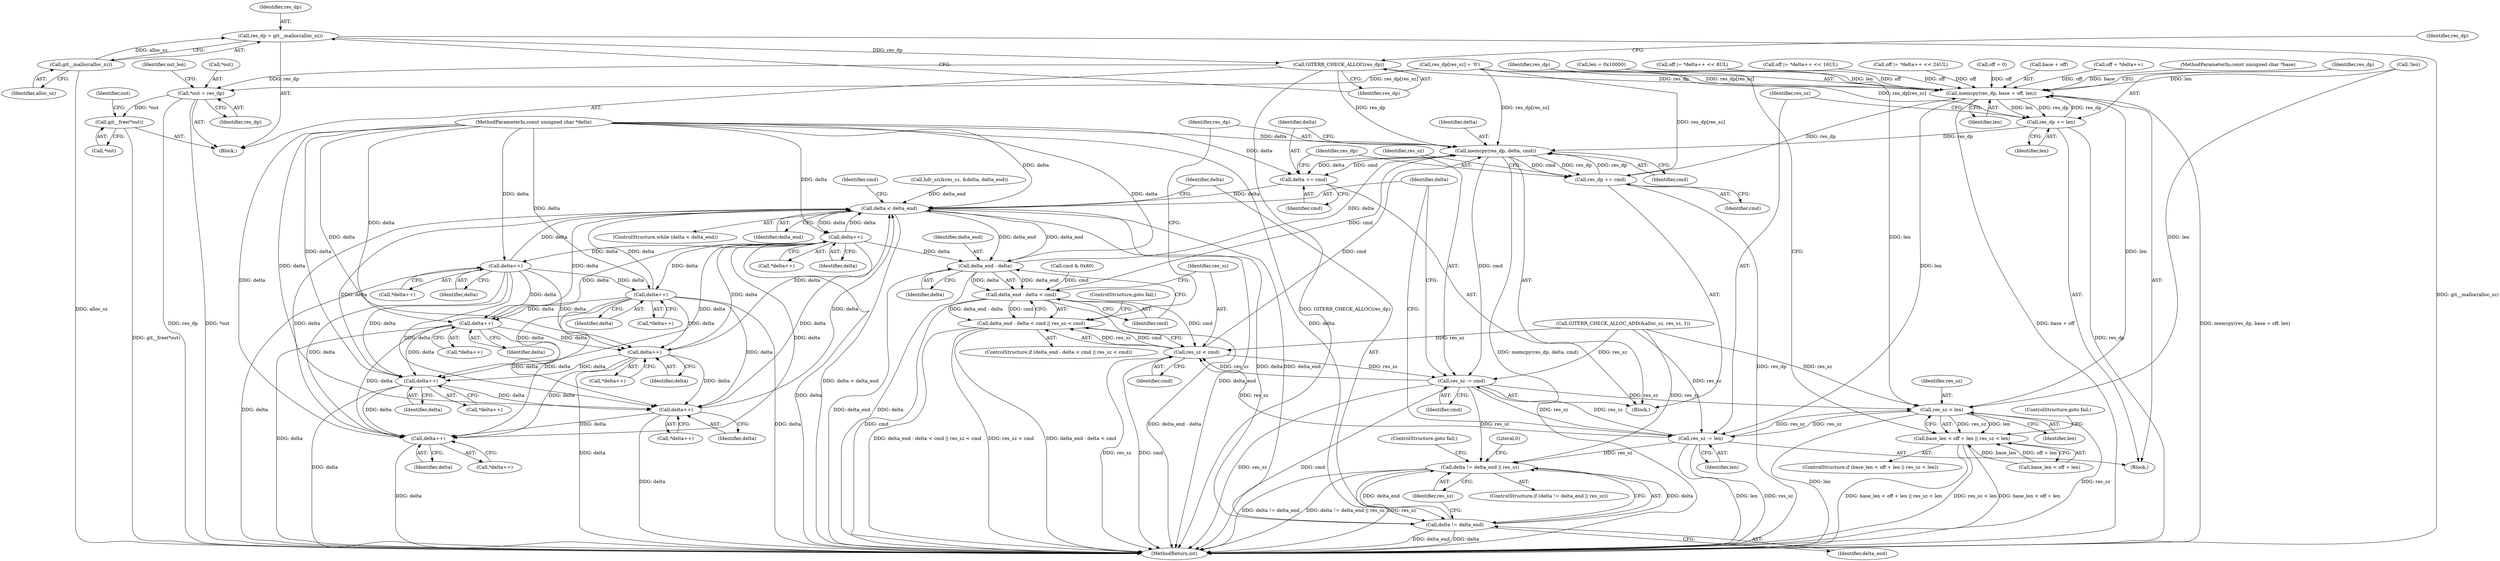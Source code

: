digraph "0_libgit2_3f461902dc1072acb8b7607ee65d0a0458ffac2a@API" {
"1000171" [label="(Call,res_dp = git__malloc(alloc_sz))"];
"1000173" [label="(Call,git__malloc(alloc_sz))"];
"1000175" [label="(Call,GITERR_CHECK_ALLOC(res_dp))"];
"1000182" [label="(Call,*out = res_dp)"];
"1000357" [label="(Call,git__free(*out))"];
"1000304" [label="(Call,memcpy(res_dp, base + off, len))"];
"1000310" [label="(Call,res_dp += len)"];
"1000331" [label="(Call,memcpy(res_dp, delta, cmd))"];
"1000335" [label="(Call,delta += cmd)"];
"1000191" [label="(Call,delta < delta_end)"];
"1000199" [label="(Call,delta++)"];
"1000221" [label="(Call,delta++)"];
"1000231" [label="(Call,delta++)"];
"1000242" [label="(Call,delta++)"];
"1000253" [label="(Call,delta++)"];
"1000263" [label="(Call,delta++)"];
"1000273" [label="(Call,delta++)"];
"1000284" [label="(Call,delta++)"];
"1000323" [label="(Call,delta_end - delta)"];
"1000322" [label="(Call,delta_end - delta < cmd)"];
"1000321" [label="(Call,delta_end - delta < cmd || res_sz < cmd)"];
"1000327" [label="(Call,res_sz < cmd)"];
"1000341" [label="(Call,res_sz -= cmd)"];
"1000300" [label="(Call,res_sz < len)"];
"1000294" [label="(Call,base_len < off + len || res_sz < len)"];
"1000313" [label="(Call,res_sz -= len)"];
"1000348" [label="(Call,delta != delta_end || res_sz)"];
"1000349" [label="(Call,delta != delta_end)"];
"1000338" [label="(Call,res_dp += cmd)"];
"1000175" [label="(Call,GITERR_CHECK_ALLOC(res_dp))"];
"1000350" [label="(Identifier,delta)"];
"1000295" [label="(Call,base_len < off + len)"];
"1000305" [label="(Identifier,res_dp)"];
"1000362" [label="(Identifier,out)"];
"1000191" [label="(Call,delta < delta_end)"];
"1000177" [label="(Call,res_dp[res_sz] = '\0')"];
"1000183" [label="(Call,*out)"];
"1000254" [label="(Identifier,delta)"];
"1000253" [label="(Call,delta++)"];
"1000190" [label="(ControlStructure,while (delta < delta_end))"];
"1000274" [label="(Identifier,delta)"];
"1000374" [label="(MethodReturn,int)"];
"1000312" [label="(Identifier,len)"];
"1000107" [label="(MethodParameterIn,const unsigned char *base)"];
"1000273" [label="(Call,delta++)"];
"1000197" [label="(Identifier,cmd)"];
"1000220" [label="(Call,*delta++)"];
"1000347" [label="(ControlStructure,if (delta != delta_end || res_sz))"];
"1000242" [label="(Call,delta++)"];
"1000357" [label="(Call,git__free(*out))"];
"1000336" [label="(Identifier,delta)"];
"1000288" [label="(Call,!len)"];
"1000294" [label="(Call,base_len < off + len || res_sz < len)"];
"1000343" [label="(Identifier,cmd)"];
"1000351" [label="(Identifier,delta_end)"];
"1000325" [label="(Identifier,delta)"];
"1000326" [label="(Identifier,cmd)"];
"1000331" [label="(Call,memcpy(res_dp, delta, cmd))"];
"1000333" [label="(Identifier,delta)"];
"1000334" [label="(Identifier,cmd)"];
"1000309" [label="(Identifier,len)"];
"1000300" [label="(Call,res_sz < len)"];
"1000111" [label="(Block,)"];
"1000323" [label="(Call,delta_end - delta)"];
"1000352" [label="(Identifier,res_sz)"];
"1000340" [label="(Identifier,cmd)"];
"1000284" [label="(Call,delta++)"];
"1000304" [label="(Call,memcpy(res_dp, base + off, len))"];
"1000198" [label="(Call,*delta++)"];
"1000337" [label="(Identifier,cmd)"];
"1000332" [label="(Identifier,res_dp)"];
"1000232" [label="(Identifier,delta)"];
"1000283" [label="(Call,*delta++)"];
"1000324" [label="(Identifier,delta_end)"];
"1000314" [label="(Identifier,res_sz)"];
"1000227" [label="(Call,off |= *delta++ << 8UL)"];
"1000172" [label="(Identifier,res_dp)"];
"1000109" [label="(MethodParameterIn,const unsigned char *delta)"];
"1000230" [label="(Call,*delta++)"];
"1000263" [label="(Call,delta++)"];
"1000303" [label="(ControlStructure,goto fail;)"];
"1000231" [label="(Call,delta++)"];
"1000342" [label="(Identifier,res_sz)"];
"1000166" [label="(Call,GITERR_CHECK_ALLOC_ADD(&alloc_sz, res_sz, 1))"];
"1000285" [label="(Identifier,delta)"];
"1000313" [label="(Call,res_sz -= len)"];
"1000185" [label="(Identifier,res_dp)"];
"1000349" [label="(Call,delta != delta_end)"];
"1000335" [label="(Call,delta += cmd)"];
"1000182" [label="(Call,*out = res_dp)"];
"1000173" [label="(Call,git__malloc(alloc_sz))"];
"1000328" [label="(Identifier,res_sz)"];
"1000301" [label="(Identifier,res_sz)"];
"1000192" [label="(Identifier,delta)"];
"1000339" [label="(Identifier,res_dp)"];
"1000238" [label="(Call,off |= *delta++ << 16UL)"];
"1000272" [label="(Call,*delta++)"];
"1000199" [label="(Call,delta++)"];
"1000330" [label="(ControlStructure,goto fail;)"];
"1000293" [label="(ControlStructure,if (base_len < off + len || res_sz < len))"];
"1000327" [label="(Call,res_sz < cmd)"];
"1000202" [label="(Call,cmd & 0x80)"];
"1000338" [label="(Call,res_dp += cmd)"];
"1000341" [label="(Call,res_sz -= cmd)"];
"1000322" [label="(Call,delta_end - delta < cmd)"];
"1000321" [label="(Call,delta_end - delta < cmd || res_sz < cmd)"];
"1000249" [label="(Call,off |= *delta++ << 24UL)"];
"1000222" [label="(Identifier,delta)"];
"1000205" [label="(Block,)"];
"1000176" [label="(Identifier,res_dp)"];
"1000353" [label="(ControlStructure,goto fail;)"];
"1000315" [label="(Identifier,len)"];
"1000241" [label="(Call,*delta++)"];
"1000221" [label="(Call,delta++)"];
"1000319" [label="(Block,)"];
"1000174" [label="(Identifier,alloc_sz)"];
"1000355" [label="(Literal,0)"];
"1000311" [label="(Identifier,res_dp)"];
"1000243" [label="(Identifier,delta)"];
"1000171" [label="(Call,res_dp = git__malloc(alloc_sz))"];
"1000193" [label="(Identifier,delta_end)"];
"1000310" [label="(Call,res_dp += len)"];
"1000200" [label="(Identifier,delta)"];
"1000207" [label="(Call,off = 0)"];
"1000179" [label="(Identifier,res_dp)"];
"1000262" [label="(Call,*delta++)"];
"1000302" [label="(Identifier,len)"];
"1000152" [label="(Call,hdr_sz(&res_sz, &delta, delta_end))"];
"1000264" [label="(Identifier,delta)"];
"1000348" [label="(Call,delta != delta_end || res_sz)"];
"1000306" [label="(Call,base + off)"];
"1000290" [label="(Call,len = 0x10000)"];
"1000188" [label="(Identifier,out_len)"];
"1000329" [label="(Identifier,cmd)"];
"1000320" [label="(ControlStructure,if (delta_end - delta < cmd || res_sz < cmd))"];
"1000358" [label="(Call,*out)"];
"1000218" [label="(Call,off = *delta++)"];
"1000252" [label="(Call,*delta++)"];
"1000171" -> "1000111"  [label="AST: "];
"1000171" -> "1000173"  [label="CFG: "];
"1000172" -> "1000171"  [label="AST: "];
"1000173" -> "1000171"  [label="AST: "];
"1000176" -> "1000171"  [label="CFG: "];
"1000171" -> "1000374"  [label="DDG: git__malloc(alloc_sz)"];
"1000173" -> "1000171"  [label="DDG: alloc_sz"];
"1000171" -> "1000175"  [label="DDG: res_dp"];
"1000173" -> "1000174"  [label="CFG: "];
"1000174" -> "1000173"  [label="AST: "];
"1000173" -> "1000374"  [label="DDG: alloc_sz"];
"1000175" -> "1000111"  [label="AST: "];
"1000175" -> "1000176"  [label="CFG: "];
"1000176" -> "1000175"  [label="AST: "];
"1000179" -> "1000175"  [label="CFG: "];
"1000175" -> "1000374"  [label="DDG: GITERR_CHECK_ALLOC(res_dp)"];
"1000175" -> "1000182"  [label="DDG: res_dp"];
"1000175" -> "1000304"  [label="DDG: res_dp"];
"1000175" -> "1000331"  [label="DDG: res_dp"];
"1000182" -> "1000111"  [label="AST: "];
"1000182" -> "1000185"  [label="CFG: "];
"1000183" -> "1000182"  [label="AST: "];
"1000185" -> "1000182"  [label="AST: "];
"1000188" -> "1000182"  [label="CFG: "];
"1000182" -> "1000374"  [label="DDG: res_dp"];
"1000182" -> "1000374"  [label="DDG: *out"];
"1000177" -> "1000182"  [label="DDG: res_dp[res_sz]"];
"1000182" -> "1000357"  [label="DDG: *out"];
"1000357" -> "1000111"  [label="AST: "];
"1000357" -> "1000358"  [label="CFG: "];
"1000358" -> "1000357"  [label="AST: "];
"1000362" -> "1000357"  [label="CFG: "];
"1000357" -> "1000374"  [label="DDG: git__free(*out)"];
"1000304" -> "1000205"  [label="AST: "];
"1000304" -> "1000309"  [label="CFG: "];
"1000305" -> "1000304"  [label="AST: "];
"1000306" -> "1000304"  [label="AST: "];
"1000309" -> "1000304"  [label="AST: "];
"1000311" -> "1000304"  [label="CFG: "];
"1000304" -> "1000374"  [label="DDG: memcpy(res_dp, base + off, len)"];
"1000304" -> "1000374"  [label="DDG: base + off"];
"1000177" -> "1000304"  [label="DDG: res_dp[res_sz]"];
"1000338" -> "1000304"  [label="DDG: res_dp"];
"1000310" -> "1000304"  [label="DDG: res_dp"];
"1000107" -> "1000304"  [label="DDG: base"];
"1000238" -> "1000304"  [label="DDG: off"];
"1000218" -> "1000304"  [label="DDG: off"];
"1000227" -> "1000304"  [label="DDG: off"];
"1000207" -> "1000304"  [label="DDG: off"];
"1000249" -> "1000304"  [label="DDG: off"];
"1000300" -> "1000304"  [label="DDG: len"];
"1000290" -> "1000304"  [label="DDG: len"];
"1000288" -> "1000304"  [label="DDG: len"];
"1000304" -> "1000310"  [label="DDG: len"];
"1000304" -> "1000310"  [label="DDG: res_dp"];
"1000304" -> "1000313"  [label="DDG: len"];
"1000310" -> "1000205"  [label="AST: "];
"1000310" -> "1000312"  [label="CFG: "];
"1000311" -> "1000310"  [label="AST: "];
"1000312" -> "1000310"  [label="AST: "];
"1000314" -> "1000310"  [label="CFG: "];
"1000310" -> "1000374"  [label="DDG: res_dp"];
"1000177" -> "1000310"  [label="DDG: res_dp[res_sz]"];
"1000310" -> "1000331"  [label="DDG: res_dp"];
"1000331" -> "1000319"  [label="AST: "];
"1000331" -> "1000334"  [label="CFG: "];
"1000332" -> "1000331"  [label="AST: "];
"1000333" -> "1000331"  [label="AST: "];
"1000334" -> "1000331"  [label="AST: "];
"1000336" -> "1000331"  [label="CFG: "];
"1000331" -> "1000374"  [label="DDG: memcpy(res_dp, delta, cmd)"];
"1000177" -> "1000331"  [label="DDG: res_dp[res_sz]"];
"1000338" -> "1000331"  [label="DDG: res_dp"];
"1000323" -> "1000331"  [label="DDG: delta"];
"1000109" -> "1000331"  [label="DDG: delta"];
"1000322" -> "1000331"  [label="DDG: cmd"];
"1000327" -> "1000331"  [label="DDG: cmd"];
"1000331" -> "1000335"  [label="DDG: cmd"];
"1000331" -> "1000335"  [label="DDG: delta"];
"1000331" -> "1000338"  [label="DDG: cmd"];
"1000331" -> "1000338"  [label="DDG: res_dp"];
"1000331" -> "1000341"  [label="DDG: cmd"];
"1000335" -> "1000319"  [label="AST: "];
"1000335" -> "1000337"  [label="CFG: "];
"1000336" -> "1000335"  [label="AST: "];
"1000337" -> "1000335"  [label="AST: "];
"1000339" -> "1000335"  [label="CFG: "];
"1000335" -> "1000191"  [label="DDG: delta"];
"1000109" -> "1000335"  [label="DDG: delta"];
"1000191" -> "1000190"  [label="AST: "];
"1000191" -> "1000193"  [label="CFG: "];
"1000192" -> "1000191"  [label="AST: "];
"1000193" -> "1000191"  [label="AST: "];
"1000197" -> "1000191"  [label="CFG: "];
"1000350" -> "1000191"  [label="CFG: "];
"1000191" -> "1000374"  [label="DDG: delta < delta_end"];
"1000191" -> "1000374"  [label="DDG: delta_end"];
"1000284" -> "1000191"  [label="DDG: delta"];
"1000199" -> "1000191"  [label="DDG: delta"];
"1000253" -> "1000191"  [label="DDG: delta"];
"1000221" -> "1000191"  [label="DDG: delta"];
"1000231" -> "1000191"  [label="DDG: delta"];
"1000263" -> "1000191"  [label="DDG: delta"];
"1000273" -> "1000191"  [label="DDG: delta"];
"1000242" -> "1000191"  [label="DDG: delta"];
"1000109" -> "1000191"  [label="DDG: delta"];
"1000152" -> "1000191"  [label="DDG: delta_end"];
"1000323" -> "1000191"  [label="DDG: delta_end"];
"1000191" -> "1000199"  [label="DDG: delta"];
"1000191" -> "1000323"  [label="DDG: delta_end"];
"1000191" -> "1000349"  [label="DDG: delta"];
"1000191" -> "1000349"  [label="DDG: delta_end"];
"1000199" -> "1000198"  [label="AST: "];
"1000199" -> "1000200"  [label="CFG: "];
"1000200" -> "1000199"  [label="AST: "];
"1000198" -> "1000199"  [label="CFG: "];
"1000199" -> "1000374"  [label="DDG: delta"];
"1000109" -> "1000199"  [label="DDG: delta"];
"1000199" -> "1000221"  [label="DDG: delta"];
"1000199" -> "1000231"  [label="DDG: delta"];
"1000199" -> "1000242"  [label="DDG: delta"];
"1000199" -> "1000253"  [label="DDG: delta"];
"1000199" -> "1000263"  [label="DDG: delta"];
"1000199" -> "1000273"  [label="DDG: delta"];
"1000199" -> "1000284"  [label="DDG: delta"];
"1000199" -> "1000323"  [label="DDG: delta"];
"1000221" -> "1000220"  [label="AST: "];
"1000221" -> "1000222"  [label="CFG: "];
"1000222" -> "1000221"  [label="AST: "];
"1000220" -> "1000221"  [label="CFG: "];
"1000221" -> "1000374"  [label="DDG: delta"];
"1000109" -> "1000221"  [label="DDG: delta"];
"1000221" -> "1000231"  [label="DDG: delta"];
"1000221" -> "1000242"  [label="DDG: delta"];
"1000221" -> "1000253"  [label="DDG: delta"];
"1000221" -> "1000263"  [label="DDG: delta"];
"1000221" -> "1000273"  [label="DDG: delta"];
"1000221" -> "1000284"  [label="DDG: delta"];
"1000231" -> "1000230"  [label="AST: "];
"1000231" -> "1000232"  [label="CFG: "];
"1000232" -> "1000231"  [label="AST: "];
"1000230" -> "1000231"  [label="CFG: "];
"1000231" -> "1000374"  [label="DDG: delta"];
"1000109" -> "1000231"  [label="DDG: delta"];
"1000231" -> "1000242"  [label="DDG: delta"];
"1000231" -> "1000253"  [label="DDG: delta"];
"1000231" -> "1000263"  [label="DDG: delta"];
"1000231" -> "1000273"  [label="DDG: delta"];
"1000231" -> "1000284"  [label="DDG: delta"];
"1000242" -> "1000241"  [label="AST: "];
"1000242" -> "1000243"  [label="CFG: "];
"1000243" -> "1000242"  [label="AST: "];
"1000241" -> "1000242"  [label="CFG: "];
"1000242" -> "1000374"  [label="DDG: delta"];
"1000109" -> "1000242"  [label="DDG: delta"];
"1000242" -> "1000253"  [label="DDG: delta"];
"1000242" -> "1000263"  [label="DDG: delta"];
"1000242" -> "1000273"  [label="DDG: delta"];
"1000242" -> "1000284"  [label="DDG: delta"];
"1000253" -> "1000252"  [label="AST: "];
"1000253" -> "1000254"  [label="CFG: "];
"1000254" -> "1000253"  [label="AST: "];
"1000252" -> "1000253"  [label="CFG: "];
"1000253" -> "1000374"  [label="DDG: delta"];
"1000109" -> "1000253"  [label="DDG: delta"];
"1000253" -> "1000263"  [label="DDG: delta"];
"1000253" -> "1000273"  [label="DDG: delta"];
"1000253" -> "1000284"  [label="DDG: delta"];
"1000263" -> "1000262"  [label="AST: "];
"1000263" -> "1000264"  [label="CFG: "];
"1000264" -> "1000263"  [label="AST: "];
"1000262" -> "1000263"  [label="CFG: "];
"1000263" -> "1000374"  [label="DDG: delta"];
"1000109" -> "1000263"  [label="DDG: delta"];
"1000263" -> "1000273"  [label="DDG: delta"];
"1000263" -> "1000284"  [label="DDG: delta"];
"1000273" -> "1000272"  [label="AST: "];
"1000273" -> "1000274"  [label="CFG: "];
"1000274" -> "1000273"  [label="AST: "];
"1000272" -> "1000273"  [label="CFG: "];
"1000273" -> "1000374"  [label="DDG: delta"];
"1000109" -> "1000273"  [label="DDG: delta"];
"1000273" -> "1000284"  [label="DDG: delta"];
"1000284" -> "1000283"  [label="AST: "];
"1000284" -> "1000285"  [label="CFG: "];
"1000285" -> "1000284"  [label="AST: "];
"1000283" -> "1000284"  [label="CFG: "];
"1000284" -> "1000374"  [label="DDG: delta"];
"1000109" -> "1000284"  [label="DDG: delta"];
"1000323" -> "1000322"  [label="AST: "];
"1000323" -> "1000325"  [label="CFG: "];
"1000324" -> "1000323"  [label="AST: "];
"1000325" -> "1000323"  [label="AST: "];
"1000326" -> "1000323"  [label="CFG: "];
"1000323" -> "1000374"  [label="DDG: delta_end"];
"1000323" -> "1000374"  [label="DDG: delta"];
"1000323" -> "1000322"  [label="DDG: delta_end"];
"1000323" -> "1000322"  [label="DDG: delta"];
"1000109" -> "1000323"  [label="DDG: delta"];
"1000322" -> "1000321"  [label="AST: "];
"1000322" -> "1000326"  [label="CFG: "];
"1000326" -> "1000322"  [label="AST: "];
"1000328" -> "1000322"  [label="CFG: "];
"1000321" -> "1000322"  [label="CFG: "];
"1000322" -> "1000374"  [label="DDG: cmd"];
"1000322" -> "1000374"  [label="DDG: delta_end - delta"];
"1000322" -> "1000321"  [label="DDG: delta_end - delta"];
"1000322" -> "1000321"  [label="DDG: cmd"];
"1000202" -> "1000322"  [label="DDG: cmd"];
"1000322" -> "1000327"  [label="DDG: cmd"];
"1000321" -> "1000320"  [label="AST: "];
"1000321" -> "1000327"  [label="CFG: "];
"1000327" -> "1000321"  [label="AST: "];
"1000330" -> "1000321"  [label="CFG: "];
"1000332" -> "1000321"  [label="CFG: "];
"1000321" -> "1000374"  [label="DDG: delta_end - delta < cmd"];
"1000321" -> "1000374"  [label="DDG: delta_end - delta < cmd || res_sz < cmd"];
"1000321" -> "1000374"  [label="DDG: res_sz < cmd"];
"1000327" -> "1000321"  [label="DDG: res_sz"];
"1000327" -> "1000321"  [label="DDG: cmd"];
"1000327" -> "1000329"  [label="CFG: "];
"1000328" -> "1000327"  [label="AST: "];
"1000329" -> "1000327"  [label="AST: "];
"1000327" -> "1000374"  [label="DDG: res_sz"];
"1000327" -> "1000374"  [label="DDG: cmd"];
"1000341" -> "1000327"  [label="DDG: res_sz"];
"1000313" -> "1000327"  [label="DDG: res_sz"];
"1000166" -> "1000327"  [label="DDG: res_sz"];
"1000327" -> "1000341"  [label="DDG: res_sz"];
"1000341" -> "1000319"  [label="AST: "];
"1000341" -> "1000343"  [label="CFG: "];
"1000342" -> "1000341"  [label="AST: "];
"1000343" -> "1000341"  [label="AST: "];
"1000192" -> "1000341"  [label="CFG: "];
"1000341" -> "1000374"  [label="DDG: cmd"];
"1000341" -> "1000374"  [label="DDG: res_sz"];
"1000341" -> "1000300"  [label="DDG: res_sz"];
"1000341" -> "1000313"  [label="DDG: res_sz"];
"1000313" -> "1000341"  [label="DDG: res_sz"];
"1000166" -> "1000341"  [label="DDG: res_sz"];
"1000341" -> "1000348"  [label="DDG: res_sz"];
"1000300" -> "1000294"  [label="AST: "];
"1000300" -> "1000302"  [label="CFG: "];
"1000301" -> "1000300"  [label="AST: "];
"1000302" -> "1000300"  [label="AST: "];
"1000294" -> "1000300"  [label="CFG: "];
"1000300" -> "1000374"  [label="DDG: res_sz"];
"1000300" -> "1000374"  [label="DDG: len"];
"1000300" -> "1000294"  [label="DDG: res_sz"];
"1000300" -> "1000294"  [label="DDG: len"];
"1000313" -> "1000300"  [label="DDG: res_sz"];
"1000166" -> "1000300"  [label="DDG: res_sz"];
"1000290" -> "1000300"  [label="DDG: len"];
"1000288" -> "1000300"  [label="DDG: len"];
"1000300" -> "1000313"  [label="DDG: res_sz"];
"1000294" -> "1000293"  [label="AST: "];
"1000294" -> "1000295"  [label="CFG: "];
"1000295" -> "1000294"  [label="AST: "];
"1000303" -> "1000294"  [label="CFG: "];
"1000305" -> "1000294"  [label="CFG: "];
"1000294" -> "1000374"  [label="DDG: base_len < off + len || res_sz < len"];
"1000294" -> "1000374"  [label="DDG: res_sz < len"];
"1000294" -> "1000374"  [label="DDG: base_len < off + len"];
"1000295" -> "1000294"  [label="DDG: base_len"];
"1000295" -> "1000294"  [label="DDG: off + len"];
"1000313" -> "1000205"  [label="AST: "];
"1000313" -> "1000315"  [label="CFG: "];
"1000314" -> "1000313"  [label="AST: "];
"1000315" -> "1000313"  [label="AST: "];
"1000192" -> "1000313"  [label="CFG: "];
"1000313" -> "1000374"  [label="DDG: len"];
"1000313" -> "1000374"  [label="DDG: res_sz"];
"1000166" -> "1000313"  [label="DDG: res_sz"];
"1000313" -> "1000348"  [label="DDG: res_sz"];
"1000348" -> "1000347"  [label="AST: "];
"1000348" -> "1000349"  [label="CFG: "];
"1000348" -> "1000352"  [label="CFG: "];
"1000349" -> "1000348"  [label="AST: "];
"1000352" -> "1000348"  [label="AST: "];
"1000353" -> "1000348"  [label="CFG: "];
"1000355" -> "1000348"  [label="CFG: "];
"1000348" -> "1000374"  [label="DDG: delta != delta_end"];
"1000348" -> "1000374"  [label="DDG: delta != delta_end || res_sz"];
"1000348" -> "1000374"  [label="DDG: res_sz"];
"1000349" -> "1000348"  [label="DDG: delta"];
"1000349" -> "1000348"  [label="DDG: delta_end"];
"1000166" -> "1000348"  [label="DDG: res_sz"];
"1000349" -> "1000351"  [label="CFG: "];
"1000350" -> "1000349"  [label="AST: "];
"1000351" -> "1000349"  [label="AST: "];
"1000352" -> "1000349"  [label="CFG: "];
"1000349" -> "1000374"  [label="DDG: delta_end"];
"1000349" -> "1000374"  [label="DDG: delta"];
"1000109" -> "1000349"  [label="DDG: delta"];
"1000338" -> "1000319"  [label="AST: "];
"1000338" -> "1000340"  [label="CFG: "];
"1000339" -> "1000338"  [label="AST: "];
"1000340" -> "1000338"  [label="AST: "];
"1000342" -> "1000338"  [label="CFG: "];
"1000338" -> "1000374"  [label="DDG: res_dp"];
"1000177" -> "1000338"  [label="DDG: res_dp[res_sz]"];
}
